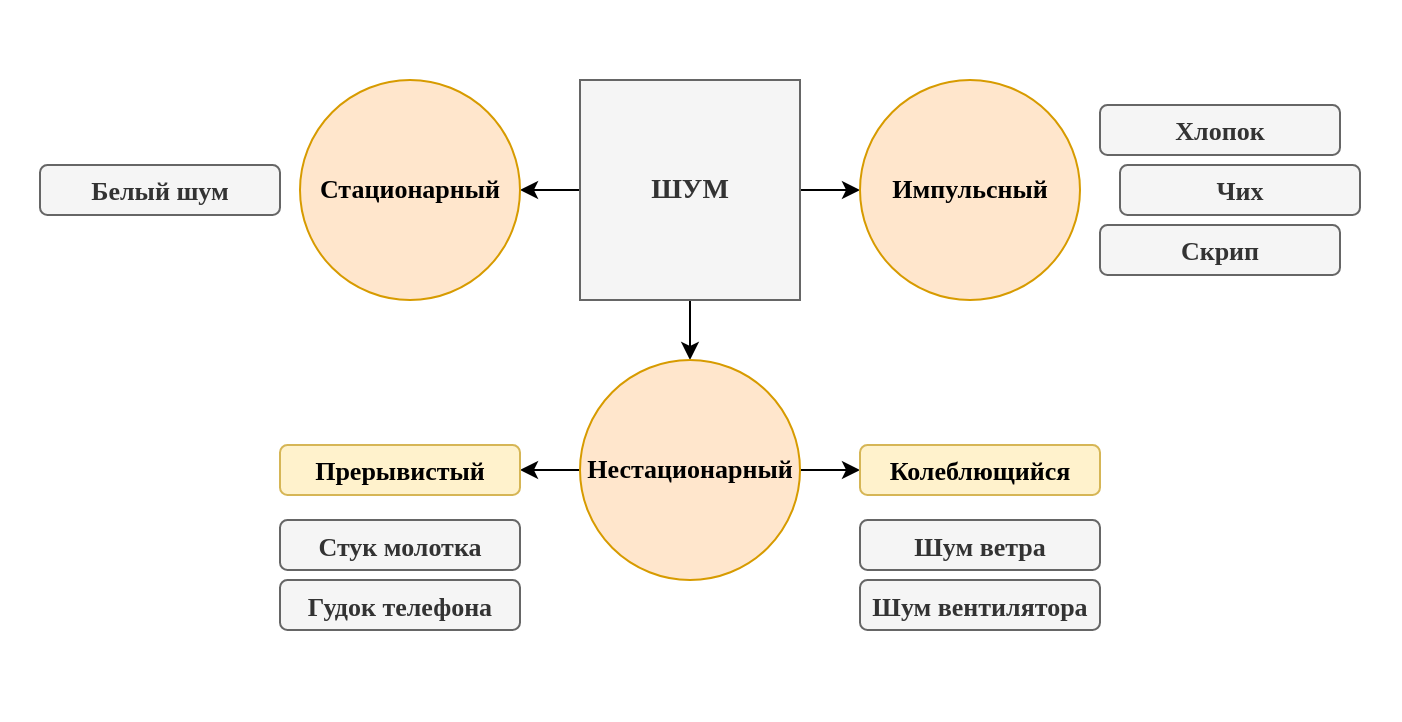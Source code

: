 <mxfile version="18.0.6" type="device"><diagram id="8fkuVQVbaPH1B-xC--fX" name="Страница 1"><mxGraphModel dx="1153" dy="721" grid="1" gridSize="10" guides="1" tooltips="1" connect="1" arrows="1" fold="1" page="1" pageScale="1" pageWidth="827" pageHeight="1169" math="0" shadow="0"><root><mxCell id="0"/><mxCell id="1" parent="0"/><mxCell id="xsvDjs5iSzos8JzAutSN-1" value="" style="rounded=0;whiteSpace=wrap;html=1;strokeWidth=0;opacity=0;" vertex="1" parent="1"><mxGeometry x="64" y="180" width="700" height="360" as="geometry"/></mxCell><mxCell id="cjYMWNihNXj6hGJwOXhU-5" style="edgeStyle=orthogonalEdgeStyle;rounded=0;orthogonalLoop=1;jettySize=auto;html=1;exitX=1;exitY=0.5;exitDx=0;exitDy=0;entryX=0;entryY=0.5;entryDx=0;entryDy=0;fontFamily=Times New Roman;fontSize=14;" parent="1" source="cjYMWNihNXj6hGJwOXhU-1" target="cjYMWNihNXj6hGJwOXhU-3" edge="1"><mxGeometry relative="1" as="geometry"/></mxCell><mxCell id="cjYMWNihNXj6hGJwOXhU-6" style="edgeStyle=orthogonalEdgeStyle;rounded=0;orthogonalLoop=1;jettySize=auto;html=1;exitX=0.5;exitY=1;exitDx=0;exitDy=0;fontFamily=Times New Roman;fontSize=14;entryX=0.5;entryY=0;entryDx=0;entryDy=0;" parent="1" source="cjYMWNihNXj6hGJwOXhU-1" target="cjYMWNihNXj6hGJwOXhU-4" edge="1"><mxGeometry relative="1" as="geometry"><mxPoint x="409" y="360.0" as="targetPoint"/></mxGeometry></mxCell><mxCell id="cjYMWNihNXj6hGJwOXhU-7" style="edgeStyle=orthogonalEdgeStyle;rounded=0;orthogonalLoop=1;jettySize=auto;html=1;exitX=0;exitY=0.5;exitDx=0;exitDy=0;entryX=1;entryY=0.5;entryDx=0;entryDy=0;fontFamily=Times New Roman;fontSize=14;" parent="1" source="cjYMWNihNXj6hGJwOXhU-1" target="cjYMWNihNXj6hGJwOXhU-2" edge="1"><mxGeometry relative="1" as="geometry"/></mxCell><mxCell id="cjYMWNihNXj6hGJwOXhU-1" value="&lt;font style=&quot;font-size: 14px;&quot; face=&quot;Times New Roman&quot;&gt;&lt;b&gt;ШУМ&lt;/b&gt;&lt;/font&gt;" style="whiteSpace=wrap;html=1;aspect=fixed;fillColor=#f5f5f5;fontColor=#333333;strokeColor=#666666;" parent="1" vertex="1"><mxGeometry x="354" y="220" width="110" height="110" as="geometry"/></mxCell><mxCell id="cjYMWNihNXj6hGJwOXhU-2" value="&lt;b&gt;&lt;font style=&quot;font-size: 13px;&quot;&gt;Стационарный&lt;/font&gt;&lt;/b&gt;" style="ellipse;whiteSpace=wrap;html=1;aspect=fixed;fontFamily=Times New Roman;fontSize=14;fillColor=#ffe6cc;strokeColor=#d79b00;" parent="1" vertex="1"><mxGeometry x="214" y="220" width="110" height="110" as="geometry"/></mxCell><mxCell id="cjYMWNihNXj6hGJwOXhU-3" value="&lt;b&gt;&lt;font style=&quot;font-size: 13px;&quot;&gt;Импульсный&lt;/font&gt;&lt;/b&gt;" style="ellipse;whiteSpace=wrap;html=1;aspect=fixed;fontFamily=Times New Roman;fontSize=14;fillColor=#ffe6cc;strokeColor=#d79b00;" parent="1" vertex="1"><mxGeometry x="494" y="220" width="110" height="110" as="geometry"/></mxCell><mxCell id="cjYMWNihNXj6hGJwOXhU-11" style="edgeStyle=orthogonalEdgeStyle;rounded=0;orthogonalLoop=1;jettySize=auto;html=1;exitX=1;exitY=0.5;exitDx=0;exitDy=0;entryX=0;entryY=0.5;entryDx=0;entryDy=0;fontFamily=Times New Roman;fontSize=13;" parent="1" source="cjYMWNihNXj6hGJwOXhU-4" target="cjYMWNihNXj6hGJwOXhU-10" edge="1"><mxGeometry relative="1" as="geometry"/></mxCell><mxCell id="cjYMWNihNXj6hGJwOXhU-12" style="edgeStyle=orthogonalEdgeStyle;rounded=0;orthogonalLoop=1;jettySize=auto;html=1;exitX=0;exitY=0.5;exitDx=0;exitDy=0;entryX=1;entryY=0.5;entryDx=0;entryDy=0;fontFamily=Times New Roman;fontSize=13;" parent="1" source="cjYMWNihNXj6hGJwOXhU-4" target="cjYMWNihNXj6hGJwOXhU-9" edge="1"><mxGeometry relative="1" as="geometry"/></mxCell><mxCell id="cjYMWNihNXj6hGJwOXhU-4" value="&lt;b&gt;&lt;font style=&quot;font-size: 13px;&quot;&gt;Нестационарный&lt;/font&gt;&lt;/b&gt;" style="ellipse;whiteSpace=wrap;html=1;aspect=fixed;fontFamily=Times New Roman;fontSize=14;fillColor=#ffe6cc;strokeColor=#d79b00;" parent="1" vertex="1"><mxGeometry x="354" y="360" width="110" height="110" as="geometry"/></mxCell><mxCell id="cjYMWNihNXj6hGJwOXhU-9" value="&lt;b&gt;Прерывистый&lt;/b&gt;" style="rounded=1;whiteSpace=wrap;html=1;fontFamily=Times New Roman;fontSize=13;fillColor=#fff2cc;strokeColor=#d6b656;" parent="1" vertex="1"><mxGeometry x="204" y="402.5" width="120" height="25" as="geometry"/></mxCell><mxCell id="cjYMWNihNXj6hGJwOXhU-10" value="&lt;b&gt;Колеблющийся&lt;/b&gt;" style="rounded=1;whiteSpace=wrap;html=1;fontFamily=Times New Roman;fontSize=13;fillColor=#fff2cc;strokeColor=#d6b656;" parent="1" vertex="1"><mxGeometry x="494" y="402.5" width="120" height="25" as="geometry"/></mxCell><mxCell id="cjYMWNihNXj6hGJwOXhU-13" value="&lt;b&gt;Хлопок&lt;/b&gt;" style="rounded=1;whiteSpace=wrap;html=1;fontFamily=Times New Roman;fontSize=13;fillColor=#f5f5f5;fontColor=#333333;strokeColor=#666666;" parent="1" vertex="1"><mxGeometry x="614" y="232.5" width="120" height="25" as="geometry"/></mxCell><mxCell id="cjYMWNihNXj6hGJwOXhU-14" value="&lt;b&gt;Чих&lt;/b&gt;" style="rounded=1;whiteSpace=wrap;html=1;fontFamily=Times New Roman;fontSize=13;fillColor=#f5f5f5;fontColor=#333333;strokeColor=#666666;" parent="1" vertex="1"><mxGeometry x="624" y="262.5" width="120" height="25" as="geometry"/></mxCell><mxCell id="cjYMWNihNXj6hGJwOXhU-15" value="&lt;b&gt;Скрип&lt;/b&gt;" style="rounded=1;whiteSpace=wrap;html=1;fontFamily=Times New Roman;fontSize=13;fillColor=#f5f5f5;fontColor=#333333;strokeColor=#666666;" parent="1" vertex="1"><mxGeometry x="614" y="292.5" width="120" height="25" as="geometry"/></mxCell><mxCell id="cjYMWNihNXj6hGJwOXhU-17" value="&lt;b&gt;Белый шум&lt;/b&gt;" style="rounded=1;whiteSpace=wrap;html=1;fontFamily=Times New Roman;fontSize=13;fillColor=#f5f5f5;fontColor=#333333;strokeColor=#666666;" parent="1" vertex="1"><mxGeometry x="84" y="262.5" width="120" height="25" as="geometry"/></mxCell><mxCell id="cjYMWNihNXj6hGJwOXhU-24" value="&lt;b&gt;Стук молотка&lt;/b&gt;" style="rounded=1;whiteSpace=wrap;html=1;fontFamily=Times New Roman;fontSize=13;fillColor=#f5f5f5;fontColor=#333333;strokeColor=#666666;" parent="1" vertex="1"><mxGeometry x="204" y="440" width="120" height="25" as="geometry"/></mxCell><mxCell id="cjYMWNihNXj6hGJwOXhU-25" value="&lt;b&gt;Гудок телефона&lt;/b&gt;" style="rounded=1;whiteSpace=wrap;html=1;fontFamily=Times New Roman;fontSize=13;fillColor=#f5f5f5;fontColor=#333333;strokeColor=#666666;" parent="1" vertex="1"><mxGeometry x="204" y="470" width="120" height="25" as="geometry"/></mxCell><mxCell id="cjYMWNihNXj6hGJwOXhU-26" value="&lt;b&gt;Шум ветра&lt;/b&gt;" style="rounded=1;whiteSpace=wrap;html=1;fontFamily=Times New Roman;fontSize=13;fillColor=#f5f5f5;fontColor=#333333;strokeColor=#666666;" parent="1" vertex="1"><mxGeometry x="494" y="440" width="120" height="25" as="geometry"/></mxCell><mxCell id="cjYMWNihNXj6hGJwOXhU-27" value="&lt;b&gt;Шум вентилятора&lt;/b&gt;" style="rounded=1;whiteSpace=wrap;html=1;fontFamily=Times New Roman;fontSize=13;fillColor=#f5f5f5;fontColor=#333333;strokeColor=#666666;" parent="1" vertex="1"><mxGeometry x="494" y="470" width="120" height="25" as="geometry"/></mxCell></root></mxGraphModel></diagram></mxfile>